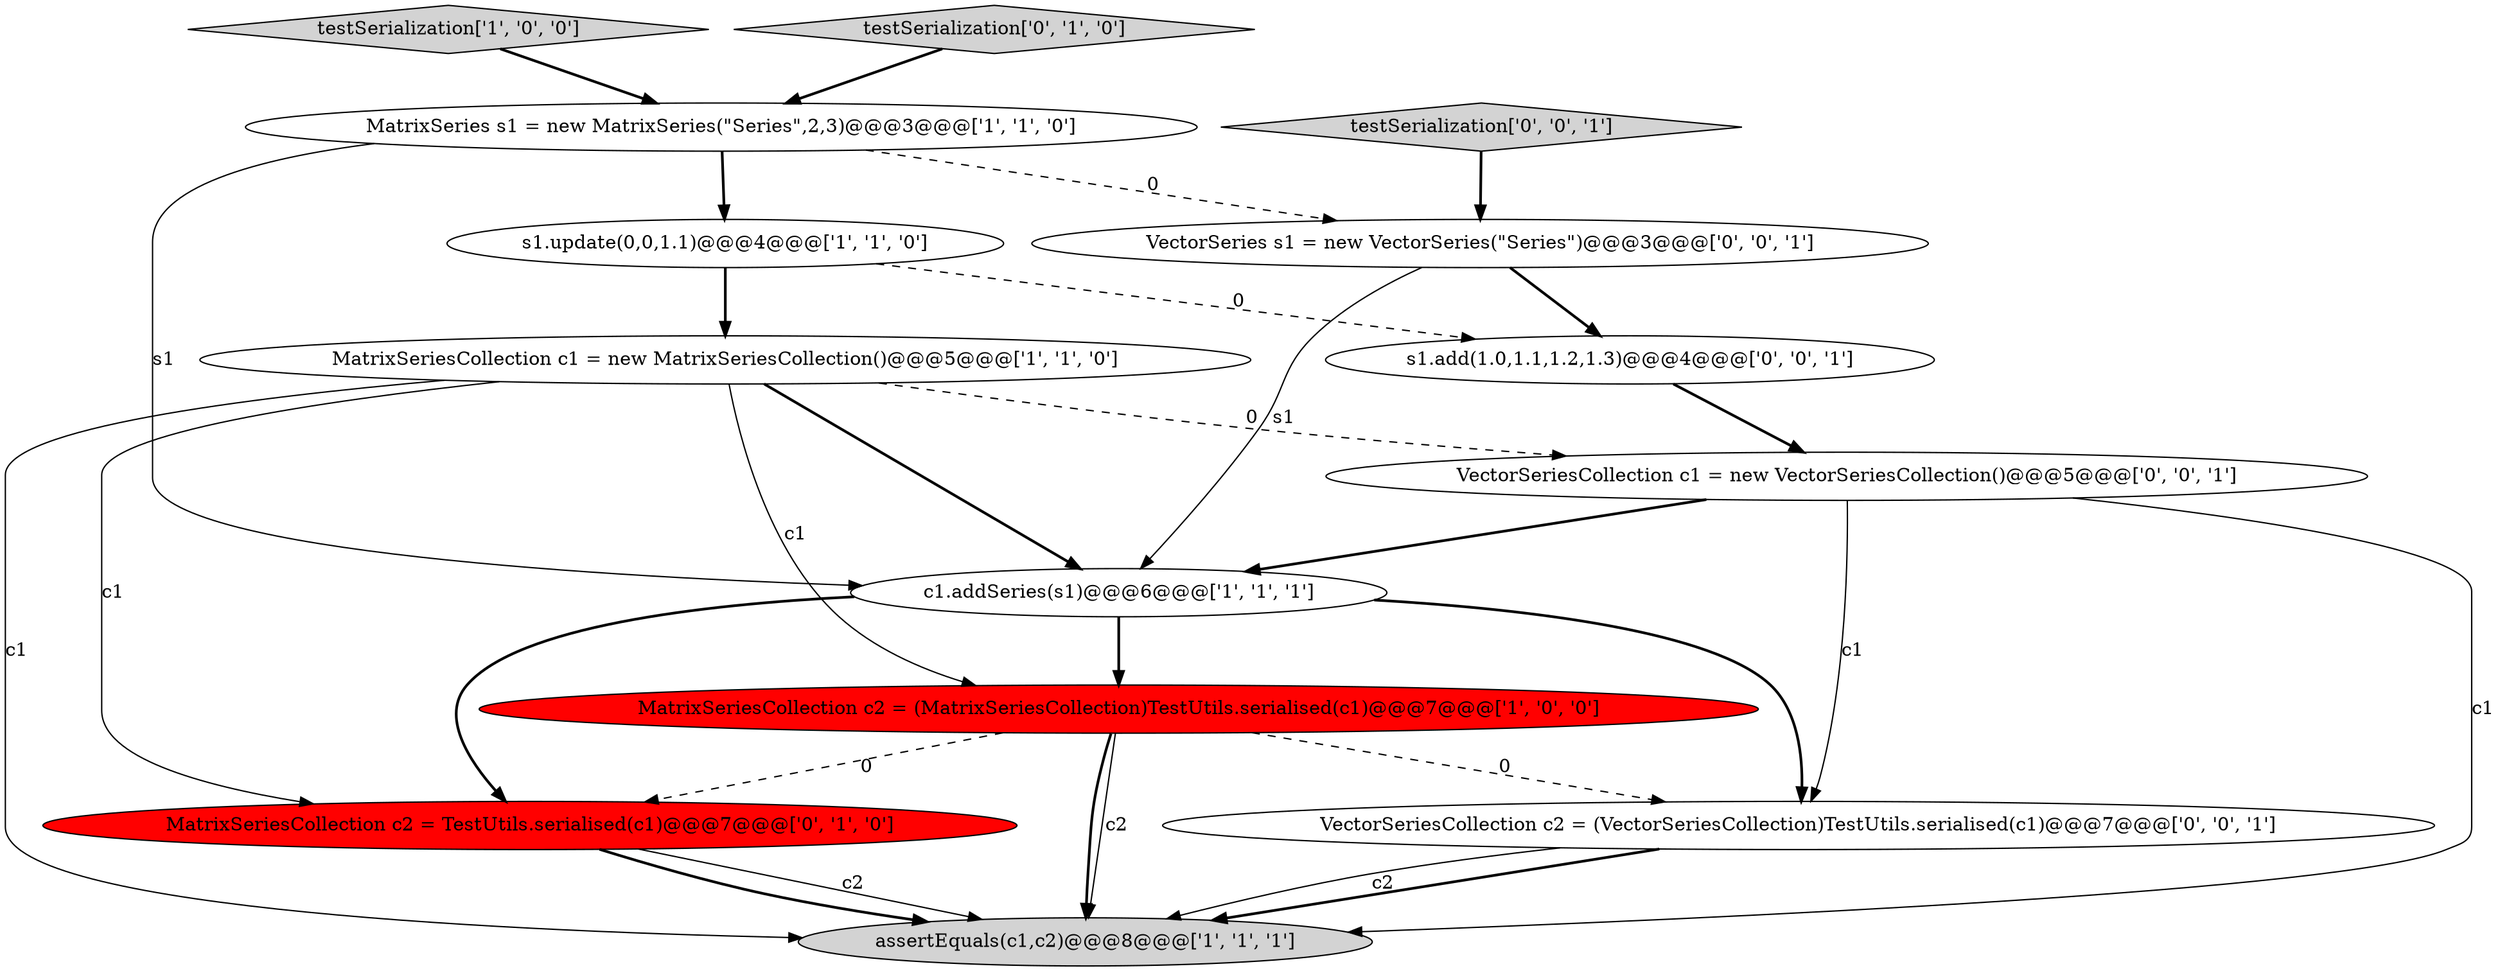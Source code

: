 digraph {
7 [style = filled, label = "MatrixSeriesCollection c2 = TestUtils.serialised(c1)@@@7@@@['0', '1', '0']", fillcolor = red, shape = ellipse image = "AAA1AAABBB2BBB"];
9 [style = filled, label = "VectorSeries s1 = new VectorSeries(\"Series\")@@@3@@@['0', '0', '1']", fillcolor = white, shape = ellipse image = "AAA0AAABBB3BBB"];
2 [style = filled, label = "c1.addSeries(s1)@@@6@@@['1', '1', '1']", fillcolor = white, shape = ellipse image = "AAA0AAABBB1BBB"];
1 [style = filled, label = "assertEquals(c1,c2)@@@8@@@['1', '1', '1']", fillcolor = lightgray, shape = ellipse image = "AAA0AAABBB1BBB"];
11 [style = filled, label = "VectorSeriesCollection c1 = new VectorSeriesCollection()@@@5@@@['0', '0', '1']", fillcolor = white, shape = ellipse image = "AAA0AAABBB3BBB"];
12 [style = filled, label = "s1.add(1.0,1.1,1.2,1.3)@@@4@@@['0', '0', '1']", fillcolor = white, shape = ellipse image = "AAA0AAABBB3BBB"];
6 [style = filled, label = "MatrixSeries s1 = new MatrixSeries(\"Series\",2,3)@@@3@@@['1', '1', '0']", fillcolor = white, shape = ellipse image = "AAA0AAABBB1BBB"];
10 [style = filled, label = "testSerialization['0', '0', '1']", fillcolor = lightgray, shape = diamond image = "AAA0AAABBB3BBB"];
0 [style = filled, label = "MatrixSeriesCollection c2 = (MatrixSeriesCollection)TestUtils.serialised(c1)@@@7@@@['1', '0', '0']", fillcolor = red, shape = ellipse image = "AAA1AAABBB1BBB"];
13 [style = filled, label = "VectorSeriesCollection c2 = (VectorSeriesCollection)TestUtils.serialised(c1)@@@7@@@['0', '0', '1']", fillcolor = white, shape = ellipse image = "AAA0AAABBB3BBB"];
4 [style = filled, label = "testSerialization['1', '0', '0']", fillcolor = lightgray, shape = diamond image = "AAA0AAABBB1BBB"];
8 [style = filled, label = "testSerialization['0', '1', '0']", fillcolor = lightgray, shape = diamond image = "AAA0AAABBB2BBB"];
5 [style = filled, label = "s1.update(0,0,1.1)@@@4@@@['1', '1', '0']", fillcolor = white, shape = ellipse image = "AAA0AAABBB1BBB"];
3 [style = filled, label = "MatrixSeriesCollection c1 = new MatrixSeriesCollection()@@@5@@@['1', '1', '0']", fillcolor = white, shape = ellipse image = "AAA0AAABBB1BBB"];
5->3 [style = bold, label=""];
5->12 [style = dashed, label="0"];
7->1 [style = bold, label=""];
11->13 [style = solid, label="c1"];
4->6 [style = bold, label=""];
0->1 [style = solid, label="c2"];
7->1 [style = solid, label="c2"];
6->9 [style = dashed, label="0"];
12->11 [style = bold, label=""];
8->6 [style = bold, label=""];
6->2 [style = solid, label="s1"];
3->0 [style = solid, label="c1"];
11->2 [style = bold, label=""];
13->1 [style = bold, label=""];
3->1 [style = solid, label="c1"];
2->13 [style = bold, label=""];
6->5 [style = bold, label=""];
2->0 [style = bold, label=""];
3->2 [style = bold, label=""];
0->1 [style = bold, label=""];
3->7 [style = solid, label="c1"];
0->13 [style = dashed, label="0"];
13->1 [style = solid, label="c2"];
10->9 [style = bold, label=""];
9->12 [style = bold, label=""];
2->7 [style = bold, label=""];
11->1 [style = solid, label="c1"];
0->7 [style = dashed, label="0"];
9->2 [style = solid, label="s1"];
3->11 [style = dashed, label="0"];
}
